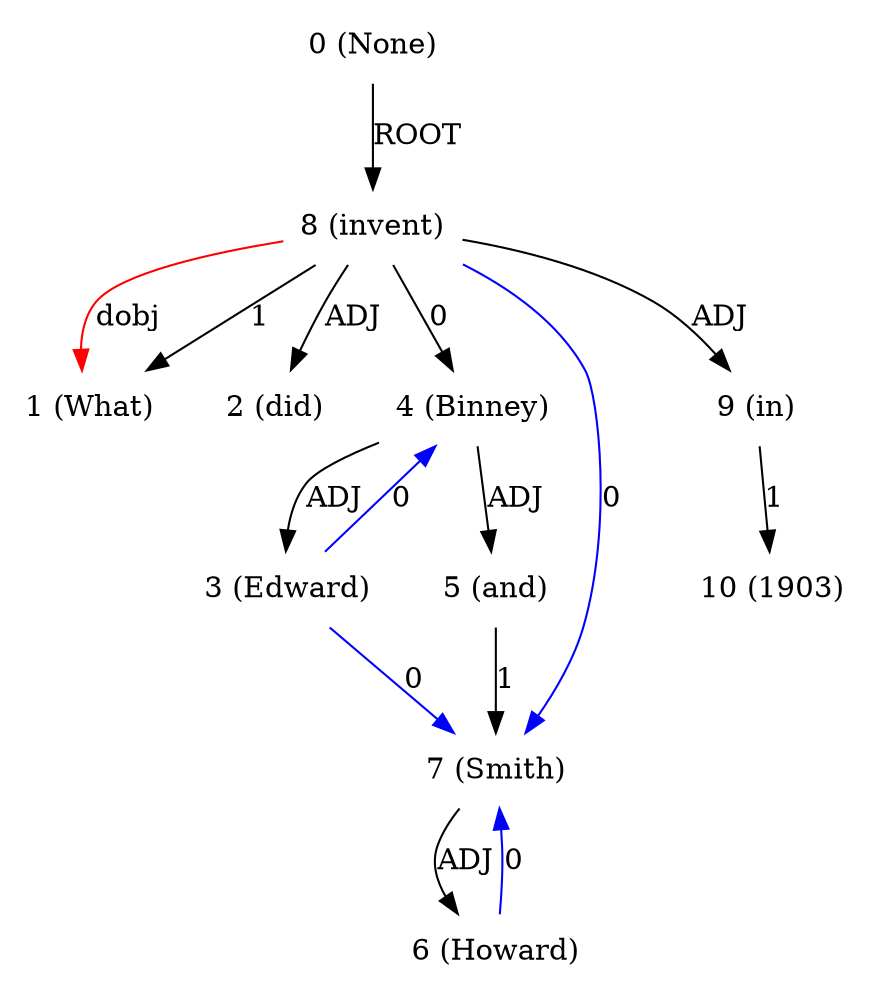 digraph G{
edge [dir=forward]
node [shape=plaintext]

0 [label="0 (None)"]
0 -> 8 [label="ROOT"]
1 [label="1 (What)"]
8 -> 1 [label="dobj", color="red"]
2 [label="2 (did)"]
3 [label="3 (Edward)"]
3 -> 4 [label="0", color="blue"]
3 -> 7 [label="0", color="blue"]
4 [label="4 (Binney)"]
4 -> 3 [label="ADJ"]
4 -> 5 [label="ADJ"]
5 [label="5 (and)"]
5 -> 7 [label="1"]
6 [label="6 (Howard)"]
6 -> 7 [label="0", color="blue"]
7 [label="7 (Smith)"]
7 -> 6 [label="ADJ"]
8 [label="8 (invent)"]
8 -> 1 [label="1"]
8 -> 4 [label="0"]
8 -> 7 [label="0", color="blue"]
8 -> 2 [label="ADJ"]
8 -> 9 [label="ADJ"]
9 [label="9 (in)"]
9 -> 10 [label="1"]
10 [label="10 (1903)"]
}
